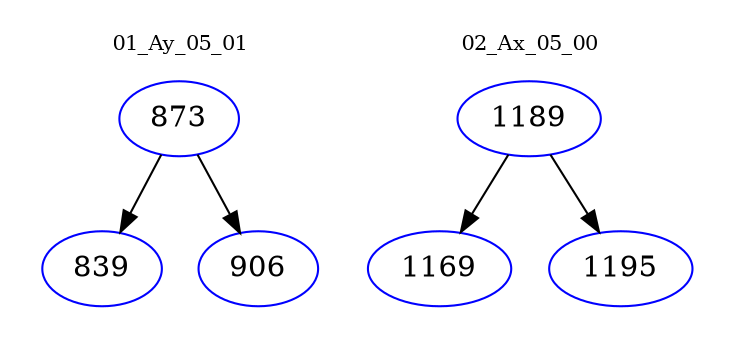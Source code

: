 digraph{
subgraph cluster_0 {
color = white
label = "01_Ay_05_01";
fontsize=10;
T0_873 [label="873", color="blue"]
T0_873 -> T0_839 [color="black"]
T0_839 [label="839", color="blue"]
T0_873 -> T0_906 [color="black"]
T0_906 [label="906", color="blue"]
}
subgraph cluster_1 {
color = white
label = "02_Ax_05_00";
fontsize=10;
T1_1189 [label="1189", color="blue"]
T1_1189 -> T1_1169 [color="black"]
T1_1169 [label="1169", color="blue"]
T1_1189 -> T1_1195 [color="black"]
T1_1195 [label="1195", color="blue"]
}
}
